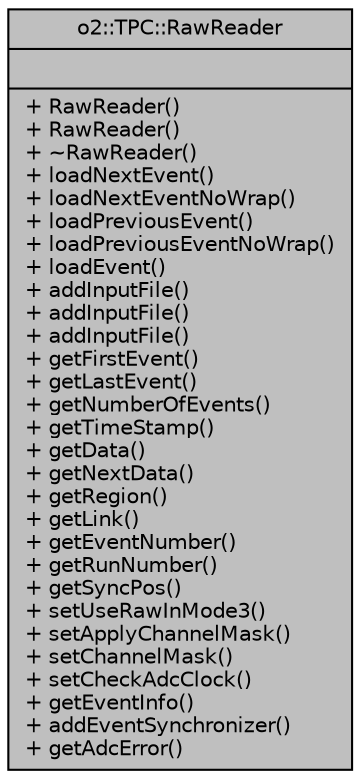 digraph "o2::TPC::RawReader"
{
 // INTERACTIVE_SVG=YES
  bgcolor="transparent";
  edge [fontname="Helvetica",fontsize="10",labelfontname="Helvetica",labelfontsize="10"];
  node [fontname="Helvetica",fontsize="10",shape=record];
  Node1 [label="{o2::TPC::RawReader\n||+ RawReader()\l+ RawReader()\l+ ~RawReader()\l+ loadNextEvent()\l+ loadNextEventNoWrap()\l+ loadPreviousEvent()\l+ loadPreviousEventNoWrap()\l+ loadEvent()\l+ addInputFile()\l+ addInputFile()\l+ addInputFile()\l+ getFirstEvent()\l+ getLastEvent()\l+ getNumberOfEvents()\l+ getTimeStamp()\l+ getData()\l+ getNextData()\l+ getRegion()\l+ getLink()\l+ getEventNumber()\l+ getRunNumber()\l+ getSyncPos()\l+ setUseRawInMode3()\l+ setApplyChannelMask()\l+ setChannelMask()\l+ setCheckAdcClock()\l+ getEventInfo()\l+ addEventSynchronizer()\l+ getAdcError()\l}",height=0.2,width=0.4,color="black", fillcolor="grey75", style="filled" fontcolor="black"];
}
